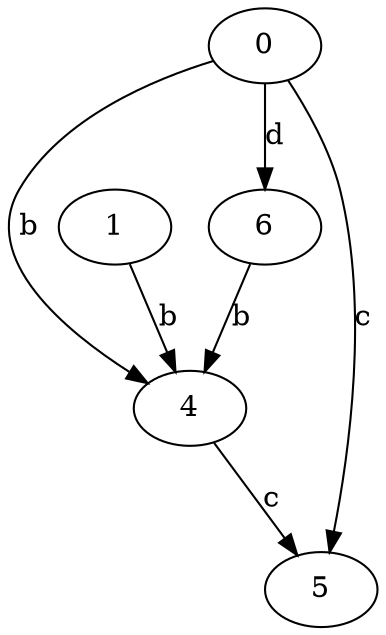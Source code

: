 strict digraph  {
1;
0;
4;
5;
6;
1 -> 4  [label=b];
0 -> 4  [label=b];
0 -> 5  [label=c];
0 -> 6  [label=d];
4 -> 5  [label=c];
6 -> 4  [label=b];
}
